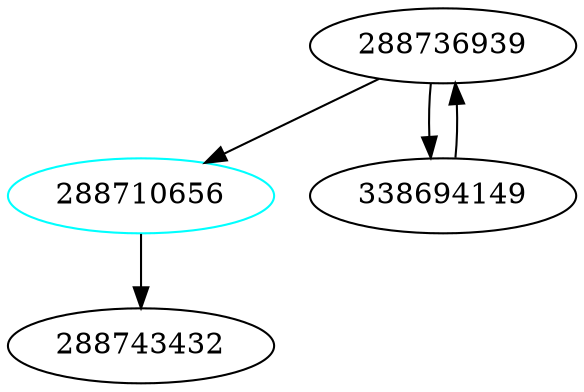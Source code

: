 digraph gg_digraph {
288710656 [size = 6170, color = cyan];
288736939 [size = 11, class = cyan];
338694149 [size = 67, class = pink];
288743432 [size = 18, class = cyan];
288710656 -> 288743432;
338694149 -> 288736939;
288736939 -> 288710656;
288736939 -> 338694149;
}
